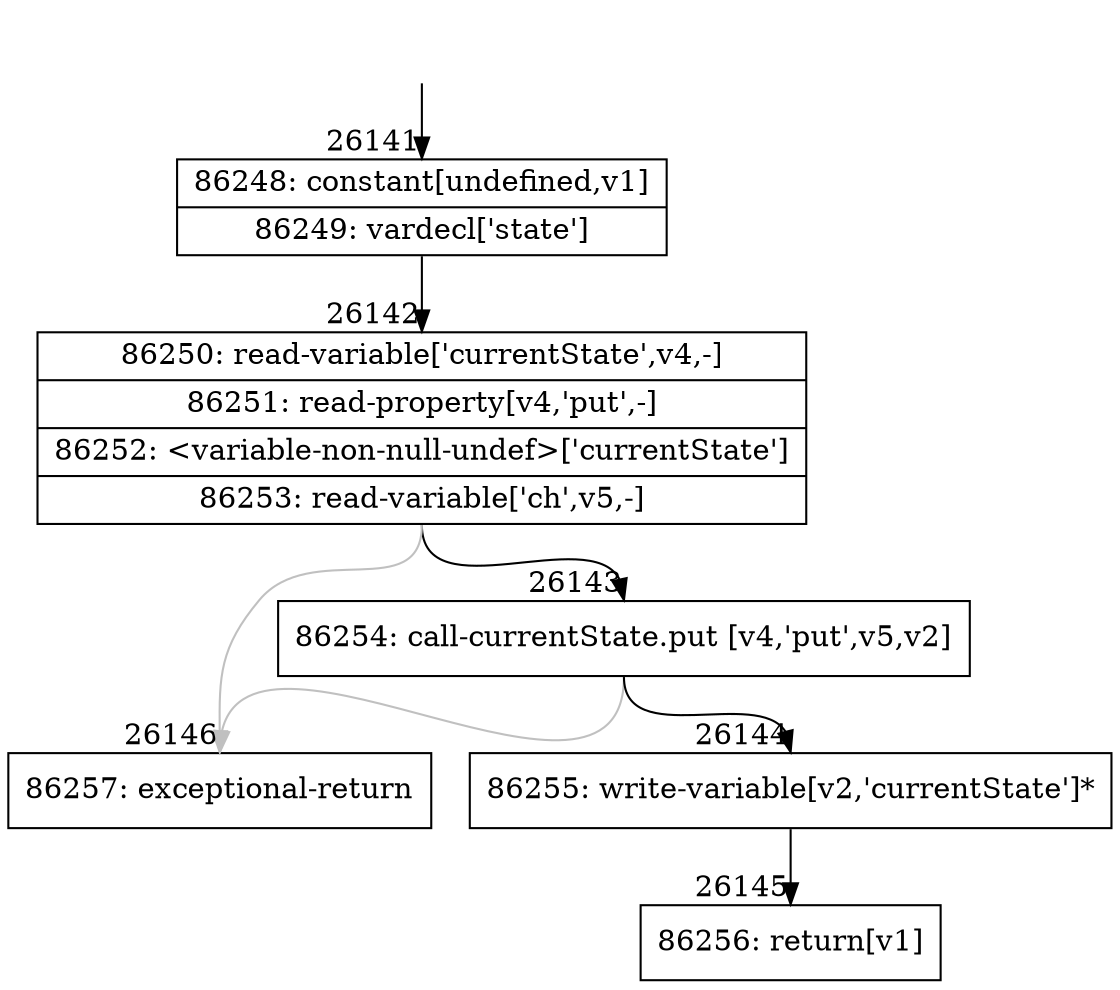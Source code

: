 digraph {
rankdir="TD"
BB_entry2296[shape=none,label=""];
BB_entry2296 -> BB26141 [tailport=s, headport=n, headlabel="    26141"]
BB26141 [shape=record label="{86248: constant[undefined,v1]|86249: vardecl['state']}" ] 
BB26141 -> BB26142 [tailport=s, headport=n, headlabel="      26142"]
BB26142 [shape=record label="{86250: read-variable['currentState',v4,-]|86251: read-property[v4,'put',-]|86252: \<variable-non-null-undef\>['currentState']|86253: read-variable['ch',v5,-]}" ] 
BB26142 -> BB26143 [tailport=s, headport=n, headlabel="      26143"]
BB26142 -> BB26146 [tailport=s, headport=n, color=gray, headlabel="      26146"]
BB26143 [shape=record label="{86254: call-currentState.put [v4,'put',v5,v2]}" ] 
BB26143 -> BB26144 [tailport=s, headport=n, headlabel="      26144"]
BB26143 -> BB26146 [tailport=s, headport=n, color=gray]
BB26144 [shape=record label="{86255: write-variable[v2,'currentState']*}" ] 
BB26144 -> BB26145 [tailport=s, headport=n, headlabel="      26145"]
BB26145 [shape=record label="{86256: return[v1]}" ] 
BB26146 [shape=record label="{86257: exceptional-return}" ] 
//#$~ 47786
}
